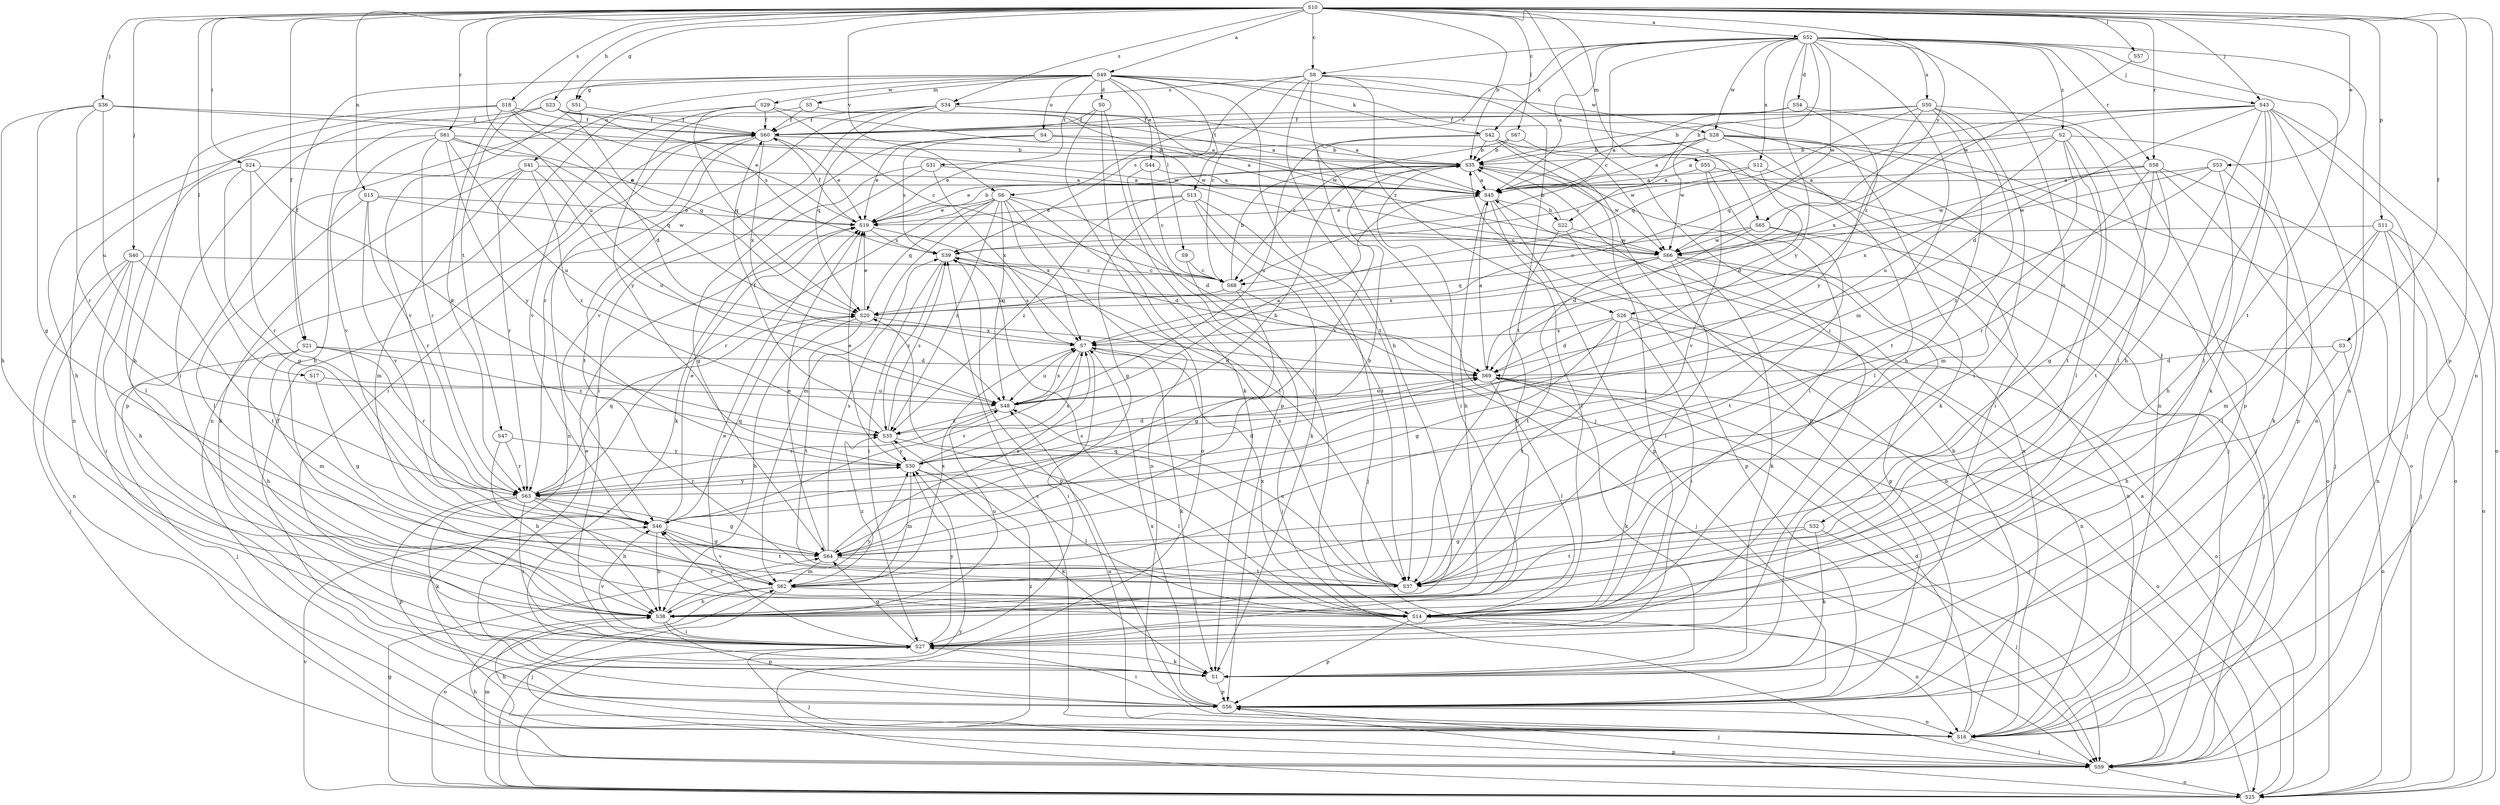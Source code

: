 strict digraph  {
S10;
S49;
S52;
S45;
S35;
S8;
S68;
S0;
S54;
S69;
S53;
S44;
S19;
S3;
S21;
S60;
S51;
S64;
S23;
S22;
S38;
S24;
S27;
S36;
S40;
S43;
S59;
S42;
S1;
S67;
S17;
S57;
S9;
S14;
S55;
S5;
S62;
S15;
S16;
S4;
S41;
S32;
S25;
S11;
S56;
S20;
S61;
S58;
S63;
S18;
S34;
S39;
S47;
S13;
S31;
S37;
S48;
S6;
S46;
S29;
S28;
S66;
S12;
S50;
S7;
S65;
S30;
S2;
S26;
S33;
S10 -> S49  [label=a];
S10 -> S52  [label=a];
S10 -> S35  [label=b];
S10 -> S8  [label=c];
S10 -> S53  [label=e];
S10 -> S3  [label=f];
S10 -> S21  [label=f];
S10 -> S51  [label=g];
S10 -> S23  [label=h];
S10 -> S24  [label=i];
S10 -> S27  [label=i];
S10 -> S36  [label=j];
S10 -> S40  [label=j];
S10 -> S43  [label=j];
S10 -> S67  [label=l];
S10 -> S17  [label=l];
S10 -> S57  [label=l];
S10 -> S55  [label=m];
S10 -> S15  [label=n];
S10 -> S16  [label=n];
S10 -> S11  [label=p];
S10 -> S56  [label=p];
S10 -> S61  [label=r];
S10 -> S58  [label=r];
S10 -> S18  [label=s];
S10 -> S34  [label=s];
S10 -> S48  [label=u];
S10 -> S6  [label=v];
S10 -> S65  [label=y];
S49 -> S0  [label=d];
S49 -> S44  [label=e];
S49 -> S21  [label=f];
S49 -> S51  [label=g];
S49 -> S42  [label=k];
S49 -> S9  [label=l];
S49 -> S5  [label=m];
S49 -> S4  [label=o];
S49 -> S41  [label=o];
S49 -> S47  [label=t];
S49 -> S13  [label=t];
S49 -> S31  [label=t];
S49 -> S37  [label=t];
S49 -> S29  [label=w];
S49 -> S28  [label=w];
S49 -> S65  [label=y];
S52 -> S45  [label=a];
S52 -> S8  [label=c];
S52 -> S68  [label=c];
S52 -> S54  [label=d];
S52 -> S22  [label=h];
S52 -> S43  [label=j];
S52 -> S42  [label=k];
S52 -> S62  [label=m];
S52 -> S16  [label=n];
S52 -> S32  [label=o];
S52 -> S58  [label=r];
S52 -> S37  [label=t];
S52 -> S6  [label=v];
S52 -> S28  [label=w];
S52 -> S66  [label=w];
S52 -> S12  [label=x];
S52 -> S50  [label=x];
S52 -> S30  [label=y];
S52 -> S2  [label=z];
S45 -> S19  [label=e];
S45 -> S22  [label=h];
S45 -> S38  [label=h];
S45 -> S14  [label=l];
S45 -> S56  [label=p];
S35 -> S45  [label=a];
S35 -> S19  [label=e];
S35 -> S27  [label=i];
S35 -> S16  [label=n];
S35 -> S66  [label=w];
S8 -> S68  [label=c];
S8 -> S38  [label=h];
S8 -> S59  [label=j];
S8 -> S16  [label=n];
S8 -> S34  [label=s];
S8 -> S39  [label=s];
S8 -> S37  [label=t];
S8 -> S26  [label=z];
S68 -> S35  [label=b];
S68 -> S64  [label=g];
S68 -> S59  [label=j];
S68 -> S20  [label=q];
S0 -> S60  [label=f];
S0 -> S1  [label=k];
S0 -> S25  [label=o];
S0 -> S56  [label=p];
S54 -> S45  [label=a];
S54 -> S60  [label=f];
S54 -> S14  [label=l];
S54 -> S26  [label=z];
S69 -> S45  [label=a];
S69 -> S59  [label=j];
S69 -> S1  [label=k];
S69 -> S14  [label=l];
S69 -> S25  [label=o];
S69 -> S48  [label=u];
S53 -> S45  [label=a];
S53 -> S38  [label=h];
S53 -> S1  [label=k];
S53 -> S66  [label=w];
S53 -> S33  [label=z];
S44 -> S45  [label=a];
S44 -> S68  [label=c];
S44 -> S14  [label=l];
S19 -> S35  [label=b];
S19 -> S69  [label=d];
S19 -> S60  [label=f];
S19 -> S39  [label=s];
S3 -> S69  [label=d];
S3 -> S38  [label=h];
S3 -> S25  [label=o];
S21 -> S69  [label=d];
S21 -> S38  [label=h];
S21 -> S59  [label=j];
S21 -> S62  [label=m];
S21 -> S63  [label=r];
S21 -> S33  [label=z];
S60 -> S35  [label=b];
S60 -> S19  [label=e];
S60 -> S27  [label=i];
S60 -> S16  [label=n];
S60 -> S37  [label=t];
S60 -> S7  [label=x];
S51 -> S60  [label=f];
S51 -> S56  [label=p];
S51 -> S46  [label=v];
S64 -> S35  [label=b];
S64 -> S19  [label=e];
S64 -> S62  [label=m];
S64 -> S39  [label=s];
S64 -> S37  [label=t];
S64 -> S7  [label=x];
S23 -> S60  [label=f];
S23 -> S38  [label=h];
S23 -> S27  [label=i];
S23 -> S20  [label=q];
S23 -> S39  [label=s];
S23 -> S66  [label=w];
S22 -> S35  [label=b];
S22 -> S38  [label=h];
S22 -> S56  [label=p];
S22 -> S66  [label=w];
S38 -> S27  [label=i];
S38 -> S56  [label=p];
S38 -> S48  [label=u];
S38 -> S30  [label=y];
S24 -> S45  [label=a];
S24 -> S64  [label=g];
S24 -> S14  [label=l];
S24 -> S63  [label=r];
S24 -> S33  [label=z];
S27 -> S19  [label=e];
S27 -> S64  [label=g];
S27 -> S59  [label=j];
S27 -> S1  [label=k];
S27 -> S46  [label=v];
S27 -> S30  [label=y];
S36 -> S60  [label=f];
S36 -> S64  [label=g];
S36 -> S38  [label=h];
S36 -> S63  [label=r];
S36 -> S48  [label=u];
S36 -> S66  [label=w];
S40 -> S68  [label=c];
S40 -> S38  [label=h];
S40 -> S27  [label=i];
S40 -> S59  [label=j];
S40 -> S16  [label=n];
S40 -> S37  [label=t];
S43 -> S69  [label=d];
S43 -> S60  [label=f];
S43 -> S38  [label=h];
S43 -> S59  [label=j];
S43 -> S1  [label=k];
S43 -> S14  [label=l];
S43 -> S16  [label=n];
S43 -> S25  [label=o];
S43 -> S20  [label=q];
S43 -> S7  [label=x];
S59 -> S38  [label=h];
S59 -> S25  [label=o];
S42 -> S35  [label=b];
S42 -> S27  [label=i];
S42 -> S59  [label=j];
S42 -> S56  [label=p];
S42 -> S48  [label=u];
S42 -> S46  [label=v];
S1 -> S19  [label=e];
S1 -> S56  [label=p];
S67 -> S35  [label=b];
S67 -> S68  [label=c];
S67 -> S66  [label=w];
S17 -> S64  [label=g];
S17 -> S48  [label=u];
S57 -> S66  [label=w];
S9 -> S68  [label=c];
S9 -> S59  [label=j];
S14 -> S16  [label=n];
S14 -> S56  [label=p];
S14 -> S39  [label=s];
S14 -> S46  [label=v];
S14 -> S7  [label=x];
S55 -> S45  [label=a];
S55 -> S14  [label=l];
S55 -> S25  [label=o];
S55 -> S46  [label=v];
S5 -> S45  [label=a];
S5 -> S60  [label=f];
S5 -> S30  [label=y];
S62 -> S38  [label=h];
S62 -> S59  [label=j];
S62 -> S14  [label=l];
S62 -> S25  [label=o];
S62 -> S46  [label=v];
S62 -> S7  [label=x];
S62 -> S33  [label=z];
S15 -> S19  [label=e];
S15 -> S14  [label=l];
S15 -> S63  [label=r];
S15 -> S46  [label=v];
S15 -> S66  [label=w];
S16 -> S35  [label=b];
S16 -> S69  [label=d];
S16 -> S38  [label=h];
S16 -> S59  [label=j];
S16 -> S39  [label=s];
S16 -> S48  [label=u];
S16 -> S33  [label=z];
S4 -> S45  [label=a];
S4 -> S35  [label=b];
S4 -> S19  [label=e];
S4 -> S27  [label=i];
S4 -> S39  [label=s];
S41 -> S45  [label=a];
S41 -> S1  [label=k];
S41 -> S62  [label=m];
S41 -> S63  [label=r];
S41 -> S48  [label=u];
S41 -> S33  [label=z];
S32 -> S64  [label=g];
S32 -> S59  [label=j];
S32 -> S1  [label=k];
S32 -> S37  [label=t];
S25 -> S45  [label=a];
S25 -> S35  [label=b];
S25 -> S64  [label=g];
S25 -> S27  [label=i];
S25 -> S62  [label=m];
S25 -> S56  [label=p];
S25 -> S46  [label=v];
S25 -> S30  [label=y];
S11 -> S59  [label=j];
S11 -> S14  [label=l];
S11 -> S62  [label=m];
S11 -> S16  [label=n];
S11 -> S25  [label=o];
S11 -> S39  [label=s];
S56 -> S60  [label=f];
S56 -> S27  [label=i];
S56 -> S59  [label=j];
S56 -> S16  [label=n];
S56 -> S7  [label=x];
S20 -> S19  [label=e];
S20 -> S38  [label=h];
S20 -> S37  [label=t];
S20 -> S7  [label=x];
S61 -> S35  [label=b];
S61 -> S19  [label=e];
S61 -> S38  [label=h];
S61 -> S20  [label=q];
S61 -> S63  [label=r];
S61 -> S48  [label=u];
S61 -> S46  [label=v];
S61 -> S30  [label=y];
S58 -> S45  [label=a];
S58 -> S64  [label=g];
S58 -> S59  [label=j];
S58 -> S25  [label=o];
S58 -> S63  [label=r];
S58 -> S37  [label=t];
S58 -> S66  [label=w];
S58 -> S7  [label=x];
S63 -> S69  [label=d];
S63 -> S64  [label=g];
S63 -> S38  [label=h];
S63 -> S27  [label=i];
S63 -> S1  [label=k];
S63 -> S56  [label=p];
S63 -> S20  [label=q];
S63 -> S46  [label=v];
S63 -> S30  [label=y];
S18 -> S69  [label=d];
S18 -> S19  [label=e];
S18 -> S60  [label=f];
S18 -> S38  [label=h];
S18 -> S16  [label=n];
S18 -> S63  [label=r];
S34 -> S45  [label=a];
S34 -> S60  [label=f];
S34 -> S20  [label=q];
S34 -> S63  [label=r];
S34 -> S46  [label=v];
S34 -> S66  [label=w];
S39 -> S68  [label=c];
S39 -> S27  [label=i];
S39 -> S56  [label=p];
S39 -> S33  [label=z];
S47 -> S38  [label=h];
S47 -> S63  [label=r];
S47 -> S30  [label=y];
S13 -> S19  [label=e];
S13 -> S64  [label=g];
S13 -> S59  [label=j];
S13 -> S1  [label=k];
S13 -> S37  [label=t];
S13 -> S33  [label=z];
S31 -> S45  [label=a];
S31 -> S64  [label=g];
S31 -> S1  [label=k];
S31 -> S7  [label=x];
S37 -> S20  [label=q];
S37 -> S39  [label=s];
S37 -> S48  [label=u];
S48 -> S45  [label=a];
S48 -> S63  [label=r];
S48 -> S7  [label=x];
S48 -> S33  [label=z];
S6 -> S69  [label=d];
S6 -> S19  [label=e];
S6 -> S62  [label=m];
S6 -> S16  [label=n];
S6 -> S20  [label=q];
S6 -> S63  [label=r];
S6 -> S37  [label=t];
S6 -> S48  [label=u];
S6 -> S7  [label=x];
S6 -> S33  [label=z];
S46 -> S19  [label=e];
S46 -> S64  [label=g];
S46 -> S38  [label=h];
S46 -> S20  [label=q];
S46 -> S37  [label=t];
S29 -> S45  [label=a];
S29 -> S68  [label=c];
S29 -> S60  [label=f];
S29 -> S16  [label=n];
S29 -> S20  [label=q];
S29 -> S46  [label=v];
S28 -> S45  [label=a];
S28 -> S35  [label=b];
S28 -> S19  [label=e];
S28 -> S59  [label=j];
S28 -> S1  [label=k];
S28 -> S14  [label=l];
S28 -> S25  [label=o];
S28 -> S66  [label=w];
S66 -> S1  [label=k];
S66 -> S14  [label=l];
S66 -> S16  [label=n];
S66 -> S56  [label=p];
S66 -> S20  [label=q];
S66 -> S37  [label=t];
S66 -> S7  [label=x];
S12 -> S45  [label=a];
S12 -> S69  [label=d];
S12 -> S27  [label=i];
S12 -> S39  [label=s];
S50 -> S35  [label=b];
S50 -> S60  [label=f];
S50 -> S38  [label=h];
S50 -> S27  [label=i];
S50 -> S56  [label=p];
S50 -> S20  [label=q];
S50 -> S37  [label=t];
S50 -> S30  [label=y];
S7 -> S69  [label=d];
S7 -> S27  [label=i];
S7 -> S1  [label=k];
S7 -> S39  [label=s];
S7 -> S48  [label=u];
S7 -> S46  [label=v];
S65 -> S68  [label=c];
S65 -> S69  [label=d];
S65 -> S59  [label=j];
S65 -> S37  [label=t];
S65 -> S66  [label=w];
S30 -> S35  [label=b];
S30 -> S69  [label=d];
S30 -> S19  [label=e];
S30 -> S1  [label=k];
S30 -> S14  [label=l];
S30 -> S62  [label=m];
S30 -> S63  [label=r];
S30 -> S7  [label=x];
S2 -> S45  [label=a];
S2 -> S35  [label=b];
S2 -> S14  [label=l];
S2 -> S62  [label=m];
S2 -> S56  [label=p];
S2 -> S37  [label=t];
S2 -> S48  [label=u];
S26 -> S69  [label=d];
S26 -> S64  [label=g];
S26 -> S27  [label=i];
S26 -> S16  [label=n];
S26 -> S25  [label=o];
S26 -> S37  [label=t];
S26 -> S7  [label=x];
S33 -> S60  [label=f];
S33 -> S14  [label=l];
S33 -> S39  [label=s];
S33 -> S30  [label=y];
}
